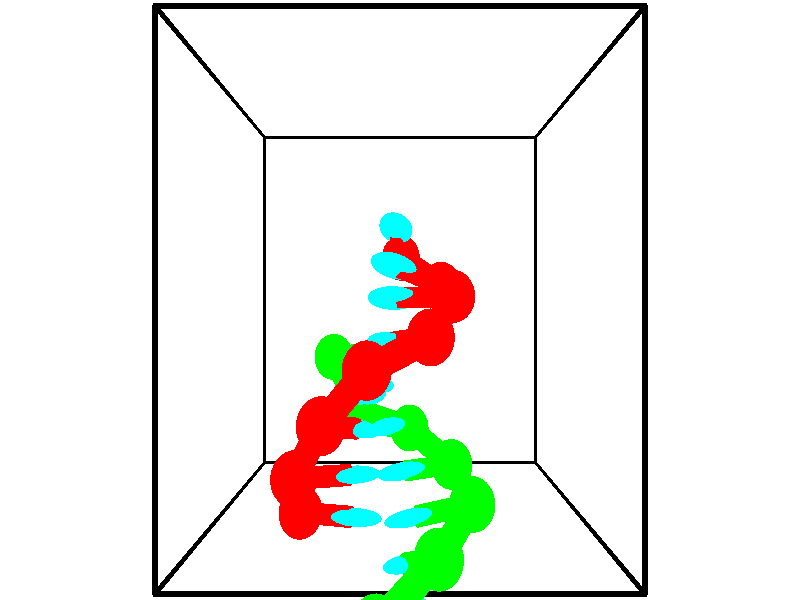 // switches for output
#declare DRAW_BASES = 1; // possible values are 0, 1; only relevant for DNA ribbons
#declare DRAW_BASES_TYPE = 3; // possible values are 1, 2, 3; only relevant for DNA ribbons
#declare DRAW_FOG = 0; // set to 1 to enable fog

#include "colors.inc"

#include "transforms.inc"
background { rgb <1, 1, 1>}

#default {
   normal{
       ripples 0.25
       frequency 0.20
       turbulence 0.2
       lambda 5
   }
	finish {
		phong 0.1
		phong_size 40.
	}
}

// original window dimensions: 1024x640


// camera settings

camera {
	sky <-0, 1, 0>
	up <-0, 1, 0>
	right 1.6 * <1, 0, 0>
	location <2.5, 2.5, 11.1562>
	look_at <2.5, 2.5, 2.5>
	direction <0, 0, -8.6562>
	angle 67.0682
}


# declare cpy_camera_pos = <2.5, 2.5, 11.1562>;
# if (DRAW_FOG = 1)
fog {
	fog_type 2
	up vnormalize(cpy_camera_pos)
	color rgbt<1,1,1,0.3>
	distance 1e-5
	fog_alt 3e-3
	fog_offset 4
}
# end


// LIGHTS

# declare lum = 6;
global_settings {
	ambient_light rgb lum * <0.05, 0.05, 0.05>
	max_trace_level 15
}# declare cpy_direct_light_amount = 0.25;
light_source
{	1000 * <-1, -1, 1>,
	rgb lum * cpy_direct_light_amount
	parallel
}

light_source
{	1000 * <1, 1, -1>,
	rgb lum * cpy_direct_light_amount
	parallel
}

// strand 0

// nucleotide -1

// particle -1
sphere {
	<2.511070, 2.963789, 3.179039> 0.250000
	pigment { color rgbt <1,0,0,0> }
	no_shadow
}
cylinder {
	<2.476547, 3.112835, 3.548624>,  <2.455834, 3.202262, 3.770375>, 0.100000
	pigment { color rgbt <1,0,0,0> }
	no_shadow
}
cylinder {
	<2.476547, 3.112835, 3.548624>,  <2.511070, 2.963789, 3.179039>, 0.100000
	pigment { color rgbt <1,0,0,0> }
	no_shadow
}

// particle -1
sphere {
	<2.476547, 3.112835, 3.548624> 0.100000
	pigment { color rgbt <1,0,0,0> }
	no_shadow
}
sphere {
	0, 1
	scale<0.080000,0.200000,0.300000>
	matrix <-0.100630, -0.925942, 0.364013,
		0.991173, -0.061562, 0.117412,
		-0.086307, 0.372615, 0.923964,
		2.450655, 3.224619, 3.825813>
	pigment { color rgbt <0,1,1,0> }
	no_shadow
}
cylinder {
	<3.011414, 2.647377, 3.615433>,  <2.511070, 2.963789, 3.179039>, 0.130000
	pigment { color rgbt <1,0,0,0> }
	no_shadow
}

// nucleotide -1

// particle -1
sphere {
	<3.011414, 2.647377, 3.615433> 0.250000
	pigment { color rgbt <1,0,0,0> }
	no_shadow
}
cylinder {
	<2.678493, 2.755808, 3.808842>,  <2.478741, 2.820866, 3.924887>, 0.100000
	pigment { color rgbt <1,0,0,0> }
	no_shadow
}
cylinder {
	<2.678493, 2.755808, 3.808842>,  <3.011414, 2.647377, 3.615433>, 0.100000
	pigment { color rgbt <1,0,0,0> }
	no_shadow
}

// particle -1
sphere {
	<2.678493, 2.755808, 3.808842> 0.100000
	pigment { color rgbt <1,0,0,0> }
	no_shadow
}
sphere {
	0, 1
	scale<0.080000,0.200000,0.300000>
	matrix <-0.022742, -0.888236, 0.458825,
		0.553858, 0.370884, 0.745444,
		-0.832300, 0.271077, 0.483522,
		2.428803, 2.837131, 3.953898>
	pigment { color rgbt <0,1,1,0> }
	no_shadow
}
cylinder {
	<3.099777, 2.533601, 4.324834>,  <3.011414, 2.647377, 3.615433>, 0.130000
	pigment { color rgbt <1,0,0,0> }
	no_shadow
}

// nucleotide -1

// particle -1
sphere {
	<3.099777, 2.533601, 4.324834> 0.250000
	pigment { color rgbt <1,0,0,0> }
	no_shadow
}
cylinder {
	<2.710598, 2.524254, 4.232899>,  <2.477090, 2.518646, 4.177738>, 0.100000
	pigment { color rgbt <1,0,0,0> }
	no_shadow
}
cylinder {
	<2.710598, 2.524254, 4.232899>,  <3.099777, 2.533601, 4.324834>, 0.100000
	pigment { color rgbt <1,0,0,0> }
	no_shadow
}

// particle -1
sphere {
	<2.710598, 2.524254, 4.232899> 0.100000
	pigment { color rgbt <1,0,0,0> }
	no_shadow
}
sphere {
	0, 1
	scale<0.080000,0.200000,0.300000>
	matrix <-0.080451, -0.898326, 0.431900,
		-0.216562, 0.438707, 0.872145,
		-0.972948, -0.023368, -0.229838,
		2.418714, 2.517243, 4.163947>
	pigment { color rgbt <0,1,1,0> }
	no_shadow
}
cylinder {
	<2.817940, 2.176586, 4.888300>,  <3.099777, 2.533601, 4.324834>, 0.130000
	pigment { color rgbt <1,0,0,0> }
	no_shadow
}

// nucleotide -1

// particle -1
sphere {
	<2.817940, 2.176586, 4.888300> 0.250000
	pigment { color rgbt <1,0,0,0> }
	no_shadow
}
cylinder {
	<2.561001, 2.131180, 4.585116>,  <2.406837, 2.103936, 4.403206>, 0.100000
	pigment { color rgbt <1,0,0,0> }
	no_shadow
}
cylinder {
	<2.561001, 2.131180, 4.585116>,  <2.817940, 2.176586, 4.888300>, 0.100000
	pigment { color rgbt <1,0,0,0> }
	no_shadow
}

// particle -1
sphere {
	<2.561001, 2.131180, 4.585116> 0.100000
	pigment { color rgbt <1,0,0,0> }
	no_shadow
}
sphere {
	0, 1
	scale<0.080000,0.200000,0.300000>
	matrix <-0.184991, -0.936765, 0.297070,
		-0.743752, 0.331038, 0.580729,
		-0.642348, -0.113517, -0.757960,
		2.368296, 2.097125, 4.357728>
	pigment { color rgbt <0,1,1,0> }
	no_shadow
}
cylinder {
	<2.167567, 1.912678, 5.123870>,  <2.817940, 2.176586, 4.888300>, 0.130000
	pigment { color rgbt <1,0,0,0> }
	no_shadow
}

// nucleotide -1

// particle -1
sphere {
	<2.167567, 1.912678, 5.123870> 0.250000
	pigment { color rgbt <1,0,0,0> }
	no_shadow
}
cylinder {
	<2.203754, 1.808453, 4.739387>,  <2.225467, 1.745918, 4.508697>, 0.100000
	pigment { color rgbt <1,0,0,0> }
	no_shadow
}
cylinder {
	<2.203754, 1.808453, 4.739387>,  <2.167567, 1.912678, 5.123870>, 0.100000
	pigment { color rgbt <1,0,0,0> }
	no_shadow
}

// particle -1
sphere {
	<2.203754, 1.808453, 4.739387> 0.100000
	pigment { color rgbt <1,0,0,0> }
	no_shadow
}
sphere {
	0, 1
	scale<0.080000,0.200000,0.300000>
	matrix <-0.126222, -0.960383, 0.248459,
		-0.987868, 0.098848, -0.119774,
		0.090469, -0.260563, -0.961209,
		2.230895, 1.730284, 4.451024>
	pigment { color rgbt <0,1,1,0> }
	no_shadow
}
cylinder {
	<1.696362, 1.434344, 5.030691>,  <2.167567, 1.912678, 5.123870>, 0.130000
	pigment { color rgbt <1,0,0,0> }
	no_shadow
}

// nucleotide -1

// particle -1
sphere {
	<1.696362, 1.434344, 5.030691> 0.250000
	pigment { color rgbt <1,0,0,0> }
	no_shadow
}
cylinder {
	<1.895271, 1.360886, 4.691517>,  <2.014617, 1.316811, 4.488013>, 0.100000
	pigment { color rgbt <1,0,0,0> }
	no_shadow
}
cylinder {
	<1.895271, 1.360886, 4.691517>,  <1.696362, 1.434344, 5.030691>, 0.100000
	pigment { color rgbt <1,0,0,0> }
	no_shadow
}

// particle -1
sphere {
	<1.895271, 1.360886, 4.691517> 0.100000
	pigment { color rgbt <1,0,0,0> }
	no_shadow
}
sphere {
	0, 1
	scale<0.080000,0.200000,0.300000>
	matrix <-0.193315, -0.976224, 0.098060,
		-0.845782, 0.115155, -0.520953,
		0.497275, -0.183645, -0.847934,
		2.044454, 1.305792, 4.437137>
	pigment { color rgbt <0,1,1,0> }
	no_shadow
}
cylinder {
	<1.359976, 0.899474, 4.668829>,  <1.696362, 1.434344, 5.030691>, 0.130000
	pigment { color rgbt <1,0,0,0> }
	no_shadow
}

// nucleotide -1

// particle -1
sphere {
	<1.359976, 0.899474, 4.668829> 0.250000
	pigment { color rgbt <1,0,0,0> }
	no_shadow
}
cylinder {
	<1.720562, 0.879189, 4.496881>,  <1.936914, 0.867017, 4.393712>, 0.100000
	pigment { color rgbt <1,0,0,0> }
	no_shadow
}
cylinder {
	<1.720562, 0.879189, 4.496881>,  <1.359976, 0.899474, 4.668829>, 0.100000
	pigment { color rgbt <1,0,0,0> }
	no_shadow
}

// particle -1
sphere {
	<1.720562, 0.879189, 4.496881> 0.100000
	pigment { color rgbt <1,0,0,0> }
	no_shadow
}
sphere {
	0, 1
	scale<0.080000,0.200000,0.300000>
	matrix <0.001686, -0.992694, 0.120648,
		-0.432849, -0.109485, -0.894793,
		0.901465, -0.050713, -0.429871,
		1.991001, 0.863974, 4.367919>
	pigment { color rgbt <0,1,1,0> }
	no_shadow
}
cylinder {
	<1.349854, 0.450354, 4.167654>,  <1.359976, 0.899474, 4.668829>, 0.130000
	pigment { color rgbt <1,0,0,0> }
	no_shadow
}

// nucleotide -1

// particle -1
sphere {
	<1.349854, 0.450354, 4.167654> 0.250000
	pigment { color rgbt <1,0,0,0> }
	no_shadow
}
cylinder {
	<1.725414, 0.464264, 4.304626>,  <1.950750, 0.472610, 4.386809>, 0.100000
	pigment { color rgbt <1,0,0,0> }
	no_shadow
}
cylinder {
	<1.725414, 0.464264, 4.304626>,  <1.349854, 0.450354, 4.167654>, 0.100000
	pigment { color rgbt <1,0,0,0> }
	no_shadow
}

// particle -1
sphere {
	<1.725414, 0.464264, 4.304626> 0.100000
	pigment { color rgbt <1,0,0,0> }
	no_shadow
}
sphere {
	0, 1
	scale<0.080000,0.200000,0.300000>
	matrix <-0.022656, -0.986481, 0.162302,
		0.343445, -0.160143, -0.925418,
		0.938899, 0.034776, 0.342431,
		2.007084, 0.474697, 4.407355>
	pigment { color rgbt <0,1,1,0> }
	no_shadow
}
// strand 1

// nucleotide -1

// particle -1
sphere {
	<1.891840, -0.735531, 4.837814> 0.250000
	pigment { color rgbt <0,1,0,0> }
	no_shadow
}
cylinder {
	<2.288704, -0.693630, 4.810547>,  <2.526822, -0.668490, 4.794187>, 0.100000
	pigment { color rgbt <0,1,0,0> }
	no_shadow
}
cylinder {
	<2.288704, -0.693630, 4.810547>,  <1.891840, -0.735531, 4.837814>, 0.100000
	pigment { color rgbt <0,1,0,0> }
	no_shadow
}

// particle -1
sphere {
	<2.288704, -0.693630, 4.810547> 0.100000
	pigment { color rgbt <0,1,0,0> }
	no_shadow
}
sphere {
	0, 1
	scale<0.080000,0.200000,0.300000>
	matrix <-0.124969, 0.824375, -0.552077,
		-0.001636, 0.556267, 0.831002,
		0.992159, 0.104753, -0.068167,
		2.586352, -0.662204, 4.790097>
	pigment { color rgbt <0,1,1,0> }
	no_shadow
}
cylinder {
	<2.262359, -0.157218, 5.264538>,  <1.891840, -0.735531, 4.837814>, 0.130000
	pigment { color rgbt <0,1,0,0> }
	no_shadow
}

// nucleotide -1

// particle -1
sphere {
	<2.262359, -0.157218, 5.264538> 0.250000
	pigment { color rgbt <0,1,0,0> }
	no_shadow
}
cylinder {
	<2.446617, -0.226894, 4.916409>,  <2.557172, -0.268700, 4.707531>, 0.100000
	pigment { color rgbt <0,1,0,0> }
	no_shadow
}
cylinder {
	<2.446617, -0.226894, 4.916409>,  <2.262359, -0.157218, 5.264538>, 0.100000
	pigment { color rgbt <0,1,0,0> }
	no_shadow
}

// particle -1
sphere {
	<2.446617, -0.226894, 4.916409> 0.100000
	pigment { color rgbt <0,1,0,0> }
	no_shadow
}
sphere {
	0, 1
	scale<0.080000,0.200000,0.300000>
	matrix <-0.232140, 0.922779, -0.307555,
		0.856690, 0.343711, 0.384637,
		0.460645, -0.174190, -0.870324,
		2.584811, -0.279151, 4.655312>
	pigment { color rgbt <0,1,1,0> }
	no_shadow
}
cylinder {
	<2.887505, 0.342222, 5.127307>,  <2.262359, -0.157218, 5.264538>, 0.130000
	pigment { color rgbt <0,1,0,0> }
	no_shadow
}

// nucleotide -1

// particle -1
sphere {
	<2.887505, 0.342222, 5.127307> 0.250000
	pigment { color rgbt <0,1,0,0> }
	no_shadow
}
cylinder {
	<2.687210, 0.201767, 4.810835>,  <2.567033, 0.117494, 4.620952>, 0.100000
	pigment { color rgbt <0,1,0,0> }
	no_shadow
}
cylinder {
	<2.687210, 0.201767, 4.810835>,  <2.887505, 0.342222, 5.127307>, 0.100000
	pigment { color rgbt <0,1,0,0> }
	no_shadow
}

// particle -1
sphere {
	<2.687210, 0.201767, 4.810835> 0.100000
	pigment { color rgbt <0,1,0,0> }
	no_shadow
}
sphere {
	0, 1
	scale<0.080000,0.200000,0.300000>
	matrix <-0.158207, 0.935755, -0.315172,
		0.851018, -0.032648, -0.524120,
		-0.500738, -0.351137, -0.791180,
		2.536989, 0.096426, 4.573481>
	pigment { color rgbt <0,1,1,0> }
	no_shadow
}
cylinder {
	<3.294548, 0.631689, 4.523007>,  <2.887505, 0.342222, 5.127307>, 0.130000
	pigment { color rgbt <0,1,0,0> }
	no_shadow
}

// nucleotide -1

// particle -1
sphere {
	<3.294548, 0.631689, 4.523007> 0.250000
	pigment { color rgbt <0,1,0,0> }
	no_shadow
}
cylinder {
	<2.907257, 0.544548, 4.473892>,  <2.674883, 0.492264, 4.444423>, 0.100000
	pigment { color rgbt <0,1,0,0> }
	no_shadow
}
cylinder {
	<2.907257, 0.544548, 4.473892>,  <3.294548, 0.631689, 4.523007>, 0.100000
	pigment { color rgbt <0,1,0,0> }
	no_shadow
}

// particle -1
sphere {
	<2.907257, 0.544548, 4.473892> 0.100000
	pigment { color rgbt <0,1,0,0> }
	no_shadow
}
sphere {
	0, 1
	scale<0.080000,0.200000,0.300000>
	matrix <-0.163964, 0.923775, -0.346057,
		0.188817, -0.314929, -0.930144,
		-0.968227, -0.217851, -0.122787,
		2.616789, 0.479193, 4.437056>
	pigment { color rgbt <0,1,1,0> }
	no_shadow
}
cylinder {
	<3.125863, 0.838496, 3.829945>,  <3.294548, 0.631689, 4.523007>, 0.130000
	pigment { color rgbt <0,1,0,0> }
	no_shadow
}

// nucleotide -1

// particle -1
sphere {
	<3.125863, 0.838496, 3.829945> 0.250000
	pigment { color rgbt <0,1,0,0> }
	no_shadow
}
cylinder {
	<2.778885, 0.844193, 4.028877>,  <2.570698, 0.847610, 4.148237>, 0.100000
	pigment { color rgbt <0,1,0,0> }
	no_shadow
}
cylinder {
	<2.778885, 0.844193, 4.028877>,  <3.125863, 0.838496, 3.829945>, 0.100000
	pigment { color rgbt <0,1,0,0> }
	no_shadow
}

// particle -1
sphere {
	<2.778885, 0.844193, 4.028877> 0.100000
	pigment { color rgbt <0,1,0,0> }
	no_shadow
}
sphere {
	0, 1
	scale<0.080000,0.200000,0.300000>
	matrix <-0.188111, 0.916003, -0.354333,
		-0.460603, -0.400918, -0.791903,
		-0.867444, 0.014241, 0.497331,
		2.518652, 0.848465, 4.178076>
	pigment { color rgbt <0,1,1,0> }
	no_shadow
}
cylinder {
	<2.621329, 1.112201, 3.295435>,  <3.125863, 0.838496, 3.829945>, 0.130000
	pigment { color rgbt <0,1,0,0> }
	no_shadow
}

// nucleotide -1

// particle -1
sphere {
	<2.621329, 1.112201, 3.295435> 0.250000
	pigment { color rgbt <0,1,0,0> }
	no_shadow
}
cylinder {
	<2.465752, 1.182507, 3.657171>,  <2.372405, 1.224690, 3.874213>, 0.100000
	pigment { color rgbt <0,1,0,0> }
	no_shadow
}
cylinder {
	<2.465752, 1.182507, 3.657171>,  <2.621329, 1.112201, 3.295435>, 0.100000
	pigment { color rgbt <0,1,0,0> }
	no_shadow
}

// particle -1
sphere {
	<2.465752, 1.182507, 3.657171> 0.100000
	pigment { color rgbt <0,1,0,0> }
	no_shadow
}
sphere {
	0, 1
	scale<0.080000,0.200000,0.300000>
	matrix <-0.225890, 0.933471, -0.278579,
		-0.893139, -0.312633, -0.323364,
		-0.388943, 0.175765, 0.904339,
		2.349069, 1.235236, 3.928473>
	pigment { color rgbt <0,1,1,0> }
	no_shadow
}
cylinder {
	<1.942005, 1.289025, 3.217961>,  <2.621329, 1.112201, 3.295435>, 0.130000
	pigment { color rgbt <0,1,0,0> }
	no_shadow
}

// nucleotide -1

// particle -1
sphere {
	<1.942005, 1.289025, 3.217961> 0.250000
	pigment { color rgbt <0,1,0,0> }
	no_shadow
}
cylinder {
	<2.046753, 1.429981, 3.577349>,  <2.109601, 1.514555, 3.792981>, 0.100000
	pigment { color rgbt <0,1,0,0> }
	no_shadow
}
cylinder {
	<2.046753, 1.429981, 3.577349>,  <1.942005, 1.289025, 3.217961>, 0.100000
	pigment { color rgbt <0,1,0,0> }
	no_shadow
}

// particle -1
sphere {
	<2.046753, 1.429981, 3.577349> 0.100000
	pigment { color rgbt <0,1,0,0> }
	no_shadow
}
sphere {
	0, 1
	scale<0.080000,0.200000,0.300000>
	matrix <-0.085224, 0.935763, -0.342177,
		-0.961333, 0.013034, 0.275080,
		0.261869, 0.352390, 0.898469,
		2.125314, 1.535698, 3.846889>
	pigment { color rgbt <0,1,1,0> }
	no_shadow
}
cylinder {
	<1.637262, 1.880826, 3.276948>,  <1.942005, 1.289025, 3.217961>, 0.130000
	pigment { color rgbt <0,1,0,0> }
	no_shadow
}

// nucleotide -1

// particle -1
sphere {
	<1.637262, 1.880826, 3.276948> 0.250000
	pigment { color rgbt <0,1,0,0> }
	no_shadow
}
cylinder {
	<1.883224, 1.933636, 3.587936>,  <2.030802, 1.965321, 3.774529>, 0.100000
	pigment { color rgbt <0,1,0,0> }
	no_shadow
}
cylinder {
	<1.883224, 1.933636, 3.587936>,  <1.637262, 1.880826, 3.276948>, 0.100000
	pigment { color rgbt <0,1,0,0> }
	no_shadow
}

// particle -1
sphere {
	<1.883224, 1.933636, 3.587936> 0.100000
	pigment { color rgbt <0,1,0,0> }
	no_shadow
}
sphere {
	0, 1
	scale<0.080000,0.200000,0.300000>
	matrix <-0.184239, 0.982654, -0.021150,
		-0.766777, -0.130235, 0.628564,
		0.614906, 0.132023, 0.777471,
		2.067696, 1.973243, 3.821177>
	pigment { color rgbt <0,1,1,0> }
	no_shadow
}
// box output
cylinder {
	<0.000000, 0.000000, 0.000000>,  <5.000000, 0.000000, 0.000000>, 0.025000
	pigment { color rgbt <0,0,0,0> }
	no_shadow
}
cylinder {
	<0.000000, 0.000000, 0.000000>,  <0.000000, 5.000000, 0.000000>, 0.025000
	pigment { color rgbt <0,0,0,0> }
	no_shadow
}
cylinder {
	<0.000000, 0.000000, 0.000000>,  <0.000000, 0.000000, 5.000000>, 0.025000
	pigment { color rgbt <0,0,0,0> }
	no_shadow
}
cylinder {
	<5.000000, 5.000000, 5.000000>,  <0.000000, 5.000000, 5.000000>, 0.025000
	pigment { color rgbt <0,0,0,0> }
	no_shadow
}
cylinder {
	<5.000000, 5.000000, 5.000000>,  <5.000000, 0.000000, 5.000000>, 0.025000
	pigment { color rgbt <0,0,0,0> }
	no_shadow
}
cylinder {
	<5.000000, 5.000000, 5.000000>,  <5.000000, 5.000000, 0.000000>, 0.025000
	pigment { color rgbt <0,0,0,0> }
	no_shadow
}
cylinder {
	<0.000000, 0.000000, 5.000000>,  <0.000000, 5.000000, 5.000000>, 0.025000
	pigment { color rgbt <0,0,0,0> }
	no_shadow
}
cylinder {
	<0.000000, 0.000000, 5.000000>,  <5.000000, 0.000000, 5.000000>, 0.025000
	pigment { color rgbt <0,0,0,0> }
	no_shadow
}
cylinder {
	<5.000000, 5.000000, 0.000000>,  <0.000000, 5.000000, 0.000000>, 0.025000
	pigment { color rgbt <0,0,0,0> }
	no_shadow
}
cylinder {
	<5.000000, 5.000000, 0.000000>,  <5.000000, 0.000000, 0.000000>, 0.025000
	pigment { color rgbt <0,0,0,0> }
	no_shadow
}
cylinder {
	<5.000000, 0.000000, 5.000000>,  <5.000000, 0.000000, 0.000000>, 0.025000
	pigment { color rgbt <0,0,0,0> }
	no_shadow
}
cylinder {
	<0.000000, 5.000000, 0.000000>,  <0.000000, 5.000000, 5.000000>, 0.025000
	pigment { color rgbt <0,0,0,0> }
	no_shadow
}
// end of box output
